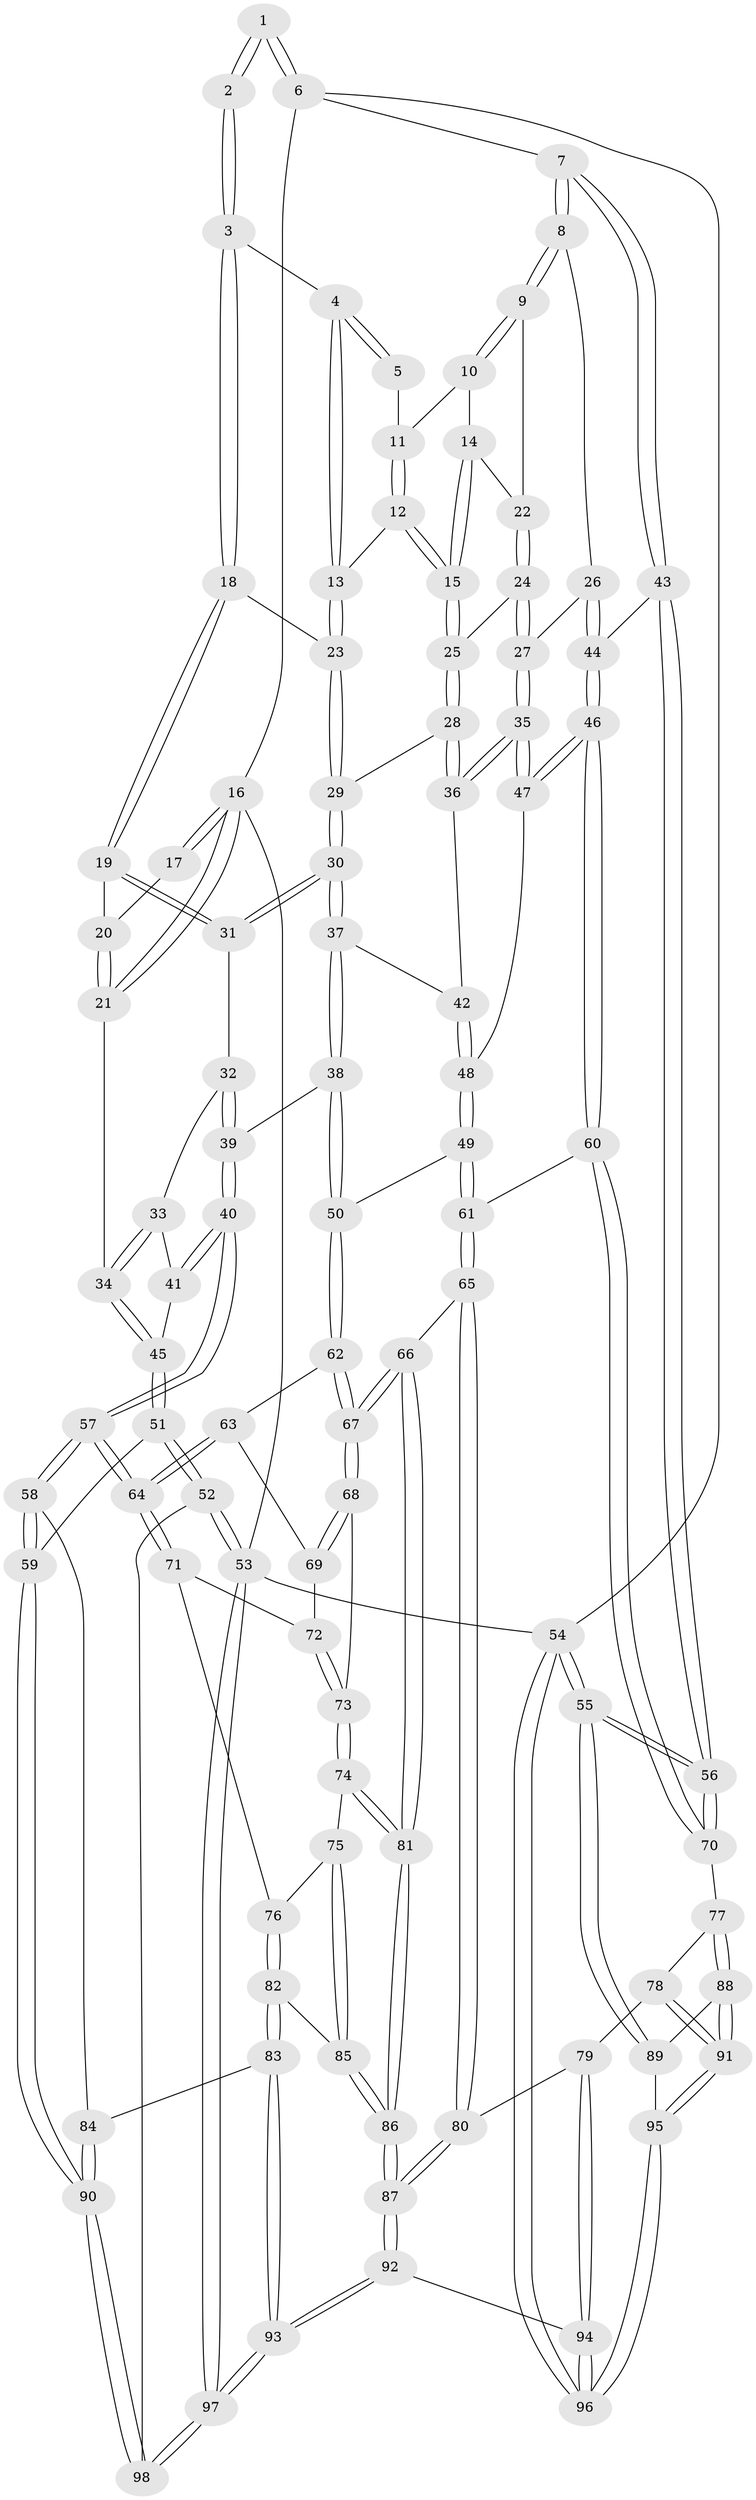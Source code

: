 // coarse degree distribution, {3: 0.08620689655172414, 4: 0.39655172413793105, 5: 0.3793103448275862, 6: 0.05172413793103448, 2: 0.017241379310344827, 7: 0.017241379310344827, 8: 0.05172413793103448}
// Generated by graph-tools (version 1.1) at 2025/06/03/04/25 22:06:09]
// undirected, 98 vertices, 242 edges
graph export_dot {
graph [start="1"]
  node [color=gray90,style=filled];
  1 [pos="+0.6688824808857233+0"];
  2 [pos="+0.3028249209399976+0"];
  3 [pos="+0.3177530747702944+0"];
  4 [pos="+0.4722965439763382+0.11090686344336094"];
  5 [pos="+0.624541958668155+0"];
  6 [pos="+1+0"];
  7 [pos="+1+0"];
  8 [pos="+1+0"];
  9 [pos="+0.7800849262675672+0.13224598815971378"];
  10 [pos="+0.6337503005929832+0.03675056892127463"];
  11 [pos="+0.6302556636996682+0.016007258005147455"];
  12 [pos="+0.4999333034656755+0.1584384516263348"];
  13 [pos="+0.4786341019309867+0.1429649759880673"];
  14 [pos="+0.6273126156750172+0.09408468257884191"];
  15 [pos="+0.5394535026787962+0.18855847592028482"];
  16 [pos="+0+0"];
  17 [pos="+0.3009089648319318+0"];
  18 [pos="+0.29092100752752487+0.1508951882374615"];
  19 [pos="+0.20486332176670652+0.19968326769267136"];
  20 [pos="+0.1687780949155046+0.08719035310111224"];
  21 [pos="+0+0.13740393263612968"];
  22 [pos="+0.7334513185245493+0.16422514799943658"];
  23 [pos="+0.376123189563237+0.2010212323020701"];
  24 [pos="+0.6641413261329192+0.2641515747454667"];
  25 [pos="+0.5421639873574063+0.19363180543065847"];
  26 [pos="+0.8137145371214786+0.31311423069479155"];
  27 [pos="+0.6894079426883105+0.3496849613783273"];
  28 [pos="+0.47400472708440095+0.32575810412205874"];
  29 [pos="+0.37358618471976124+0.2210933566751056"];
  30 [pos="+0.3068549835988405+0.3397507801204711"];
  31 [pos="+0.18216207472246712+0.236000827562586"];
  32 [pos="+0.11318977678166701+0.25737153863658363"];
  33 [pos="+0.08744756957977995+0.25746144359857415"];
  34 [pos="+0+0.18659157326545303"];
  35 [pos="+0.6800408950329592+0.3804930782816745"];
  36 [pos="+0.470523209524338+0.3597057482616445"];
  37 [pos="+0.32404506476500844+0.39974883775359443"];
  38 [pos="+0.25879106773745536+0.48630347119794143"];
  39 [pos="+0.23484384357036117+0.5014880966004099"];
  40 [pos="+0.18116880801995366+0.5577154057225199"];
  41 [pos="+0.11271560098455066+0.4308362191470505"];
  42 [pos="+0.43338656906337536+0.39786351642946016"];
  43 [pos="+1+0.4401521285121576"];
  44 [pos="+0.9411455250678484+0.4825746569860485"];
  45 [pos="+0+0.23710206942126422"];
  46 [pos="+0.7708635825347376+0.5701941033765734"];
  47 [pos="+0.6874079378524375+0.44180718141338177"];
  48 [pos="+0.49921062838571273+0.5111673527311738"];
  49 [pos="+0.490762313211983+0.5446095786234595"];
  50 [pos="+0.45179546081002214+0.5870329571193487"];
  51 [pos="+0+0.6569010584671334"];
  52 [pos="+0+0.7615378180692847"];
  53 [pos="+0+1"];
  54 [pos="+1+1"];
  55 [pos="+1+0.7642368895470251"];
  56 [pos="+1+0.7495730717176141"];
  57 [pos="+0.13539973760406251+0.6357363786270214"];
  58 [pos="+0.13426738697703222+0.6365565300971724"];
  59 [pos="+0+0.6568358946219135"];
  60 [pos="+0.7626237180735824+0.608470707917223"];
  61 [pos="+0.6768799610127929+0.6580353633004586"];
  62 [pos="+0.4496028341748599+0.6004690038363488"];
  63 [pos="+0.39572383705528263+0.6295153388034862"];
  64 [pos="+0.188960911828351+0.6487640471000486"];
  65 [pos="+0.618211073855521+0.7240860108672096"];
  66 [pos="+0.5019717280796382+0.724547271024033"];
  67 [pos="+0.4952384522333529+0.716224753544255"];
  68 [pos="+0.39949301886155564+0.709494307920347"];
  69 [pos="+0.37722002234896795+0.6958224287985292"];
  70 [pos="+0.7893985097535144+0.6450019465947473"];
  71 [pos="+0.2734059297476282+0.6891891763482213"];
  72 [pos="+0.3667398286626208+0.6976650927174298"];
  73 [pos="+0.36637641079574973+0.7661896311722405"];
  74 [pos="+0.36426504039462043+0.772043546569337"];
  75 [pos="+0.3622985142016245+0.7711532204331722"];
  76 [pos="+0.3581564397579885+0.7690534089434412"];
  77 [pos="+0.8253016750522828+0.769405186177424"];
  78 [pos="+0.6483091624508457+0.8147235028696449"];
  79 [pos="+0.6451815865104833+0.8136953524507019"];
  80 [pos="+0.6299097494378868+0.7946169735525126"];
  81 [pos="+0.4280678102871143+0.8495673488216668"];
  82 [pos="+0.24255513170684692+0.813465490535944"];
  83 [pos="+0.2372503224884821+0.8122437678007483"];
  84 [pos="+0.18733311290178+0.7546627923137074"];
  85 [pos="+0.2799516708168789+0.8282232581043645"];
  86 [pos="+0.4234210745260173+0.8910964398798655"];
  87 [pos="+0.4463125332292546+0.9879281502269496"];
  88 [pos="+0.8326138557113705+0.7921800506501613"];
  89 [pos="+1+0.7859348675782218"];
  90 [pos="+0.12806363831154113+0.9499632924941561"];
  91 [pos="+0.8129545649594245+0.8758993245088845"];
  92 [pos="+0.44388219563526904+1"];
  93 [pos="+0.2426807538011773+1"];
  94 [pos="+0.680697310550944+1"];
  95 [pos="+0.8201061590189143+0.9237980229374044"];
  96 [pos="+0.8238090727545625+1"];
  97 [pos="+0.2229294456633856+1"];
  98 [pos="+0.12857368035515598+0.9583898029180775"];
  1 -- 2;
  1 -- 2;
  1 -- 6;
  1 -- 6;
  2 -- 3;
  2 -- 3;
  3 -- 4;
  3 -- 18;
  3 -- 18;
  4 -- 5;
  4 -- 5;
  4 -- 13;
  4 -- 13;
  5 -- 11;
  6 -- 7;
  6 -- 16;
  6 -- 54;
  7 -- 8;
  7 -- 8;
  7 -- 43;
  7 -- 43;
  8 -- 9;
  8 -- 9;
  8 -- 26;
  9 -- 10;
  9 -- 10;
  9 -- 22;
  10 -- 11;
  10 -- 14;
  11 -- 12;
  11 -- 12;
  12 -- 13;
  12 -- 15;
  12 -- 15;
  13 -- 23;
  13 -- 23;
  14 -- 15;
  14 -- 15;
  14 -- 22;
  15 -- 25;
  15 -- 25;
  16 -- 17;
  16 -- 17;
  16 -- 21;
  16 -- 21;
  16 -- 53;
  17 -- 20;
  18 -- 19;
  18 -- 19;
  18 -- 23;
  19 -- 20;
  19 -- 31;
  19 -- 31;
  20 -- 21;
  20 -- 21;
  21 -- 34;
  22 -- 24;
  22 -- 24;
  23 -- 29;
  23 -- 29;
  24 -- 25;
  24 -- 27;
  24 -- 27;
  25 -- 28;
  25 -- 28;
  26 -- 27;
  26 -- 44;
  26 -- 44;
  27 -- 35;
  27 -- 35;
  28 -- 29;
  28 -- 36;
  28 -- 36;
  29 -- 30;
  29 -- 30;
  30 -- 31;
  30 -- 31;
  30 -- 37;
  30 -- 37;
  31 -- 32;
  32 -- 33;
  32 -- 39;
  32 -- 39;
  33 -- 34;
  33 -- 34;
  33 -- 41;
  34 -- 45;
  34 -- 45;
  35 -- 36;
  35 -- 36;
  35 -- 47;
  35 -- 47;
  36 -- 42;
  37 -- 38;
  37 -- 38;
  37 -- 42;
  38 -- 39;
  38 -- 50;
  38 -- 50;
  39 -- 40;
  39 -- 40;
  40 -- 41;
  40 -- 41;
  40 -- 57;
  40 -- 57;
  41 -- 45;
  42 -- 48;
  42 -- 48;
  43 -- 44;
  43 -- 56;
  43 -- 56;
  44 -- 46;
  44 -- 46;
  45 -- 51;
  45 -- 51;
  46 -- 47;
  46 -- 47;
  46 -- 60;
  46 -- 60;
  47 -- 48;
  48 -- 49;
  48 -- 49;
  49 -- 50;
  49 -- 61;
  49 -- 61;
  50 -- 62;
  50 -- 62;
  51 -- 52;
  51 -- 52;
  51 -- 59;
  52 -- 53;
  52 -- 53;
  52 -- 98;
  53 -- 97;
  53 -- 97;
  53 -- 54;
  54 -- 55;
  54 -- 55;
  54 -- 96;
  54 -- 96;
  55 -- 56;
  55 -- 56;
  55 -- 89;
  55 -- 89;
  56 -- 70;
  56 -- 70;
  57 -- 58;
  57 -- 58;
  57 -- 64;
  57 -- 64;
  58 -- 59;
  58 -- 59;
  58 -- 84;
  59 -- 90;
  59 -- 90;
  60 -- 61;
  60 -- 70;
  60 -- 70;
  61 -- 65;
  61 -- 65;
  62 -- 63;
  62 -- 67;
  62 -- 67;
  63 -- 64;
  63 -- 64;
  63 -- 69;
  64 -- 71;
  64 -- 71;
  65 -- 66;
  65 -- 80;
  65 -- 80;
  66 -- 67;
  66 -- 67;
  66 -- 81;
  66 -- 81;
  67 -- 68;
  67 -- 68;
  68 -- 69;
  68 -- 69;
  68 -- 73;
  69 -- 72;
  70 -- 77;
  71 -- 72;
  71 -- 76;
  72 -- 73;
  72 -- 73;
  73 -- 74;
  73 -- 74;
  74 -- 75;
  74 -- 81;
  74 -- 81;
  75 -- 76;
  75 -- 85;
  75 -- 85;
  76 -- 82;
  76 -- 82;
  77 -- 78;
  77 -- 88;
  77 -- 88;
  78 -- 79;
  78 -- 91;
  78 -- 91;
  79 -- 80;
  79 -- 94;
  79 -- 94;
  80 -- 87;
  80 -- 87;
  81 -- 86;
  81 -- 86;
  82 -- 83;
  82 -- 83;
  82 -- 85;
  83 -- 84;
  83 -- 93;
  83 -- 93;
  84 -- 90;
  84 -- 90;
  85 -- 86;
  85 -- 86;
  86 -- 87;
  86 -- 87;
  87 -- 92;
  87 -- 92;
  88 -- 89;
  88 -- 91;
  88 -- 91;
  89 -- 95;
  90 -- 98;
  90 -- 98;
  91 -- 95;
  91 -- 95;
  92 -- 93;
  92 -- 93;
  92 -- 94;
  93 -- 97;
  93 -- 97;
  94 -- 96;
  94 -- 96;
  95 -- 96;
  95 -- 96;
  97 -- 98;
  97 -- 98;
}
